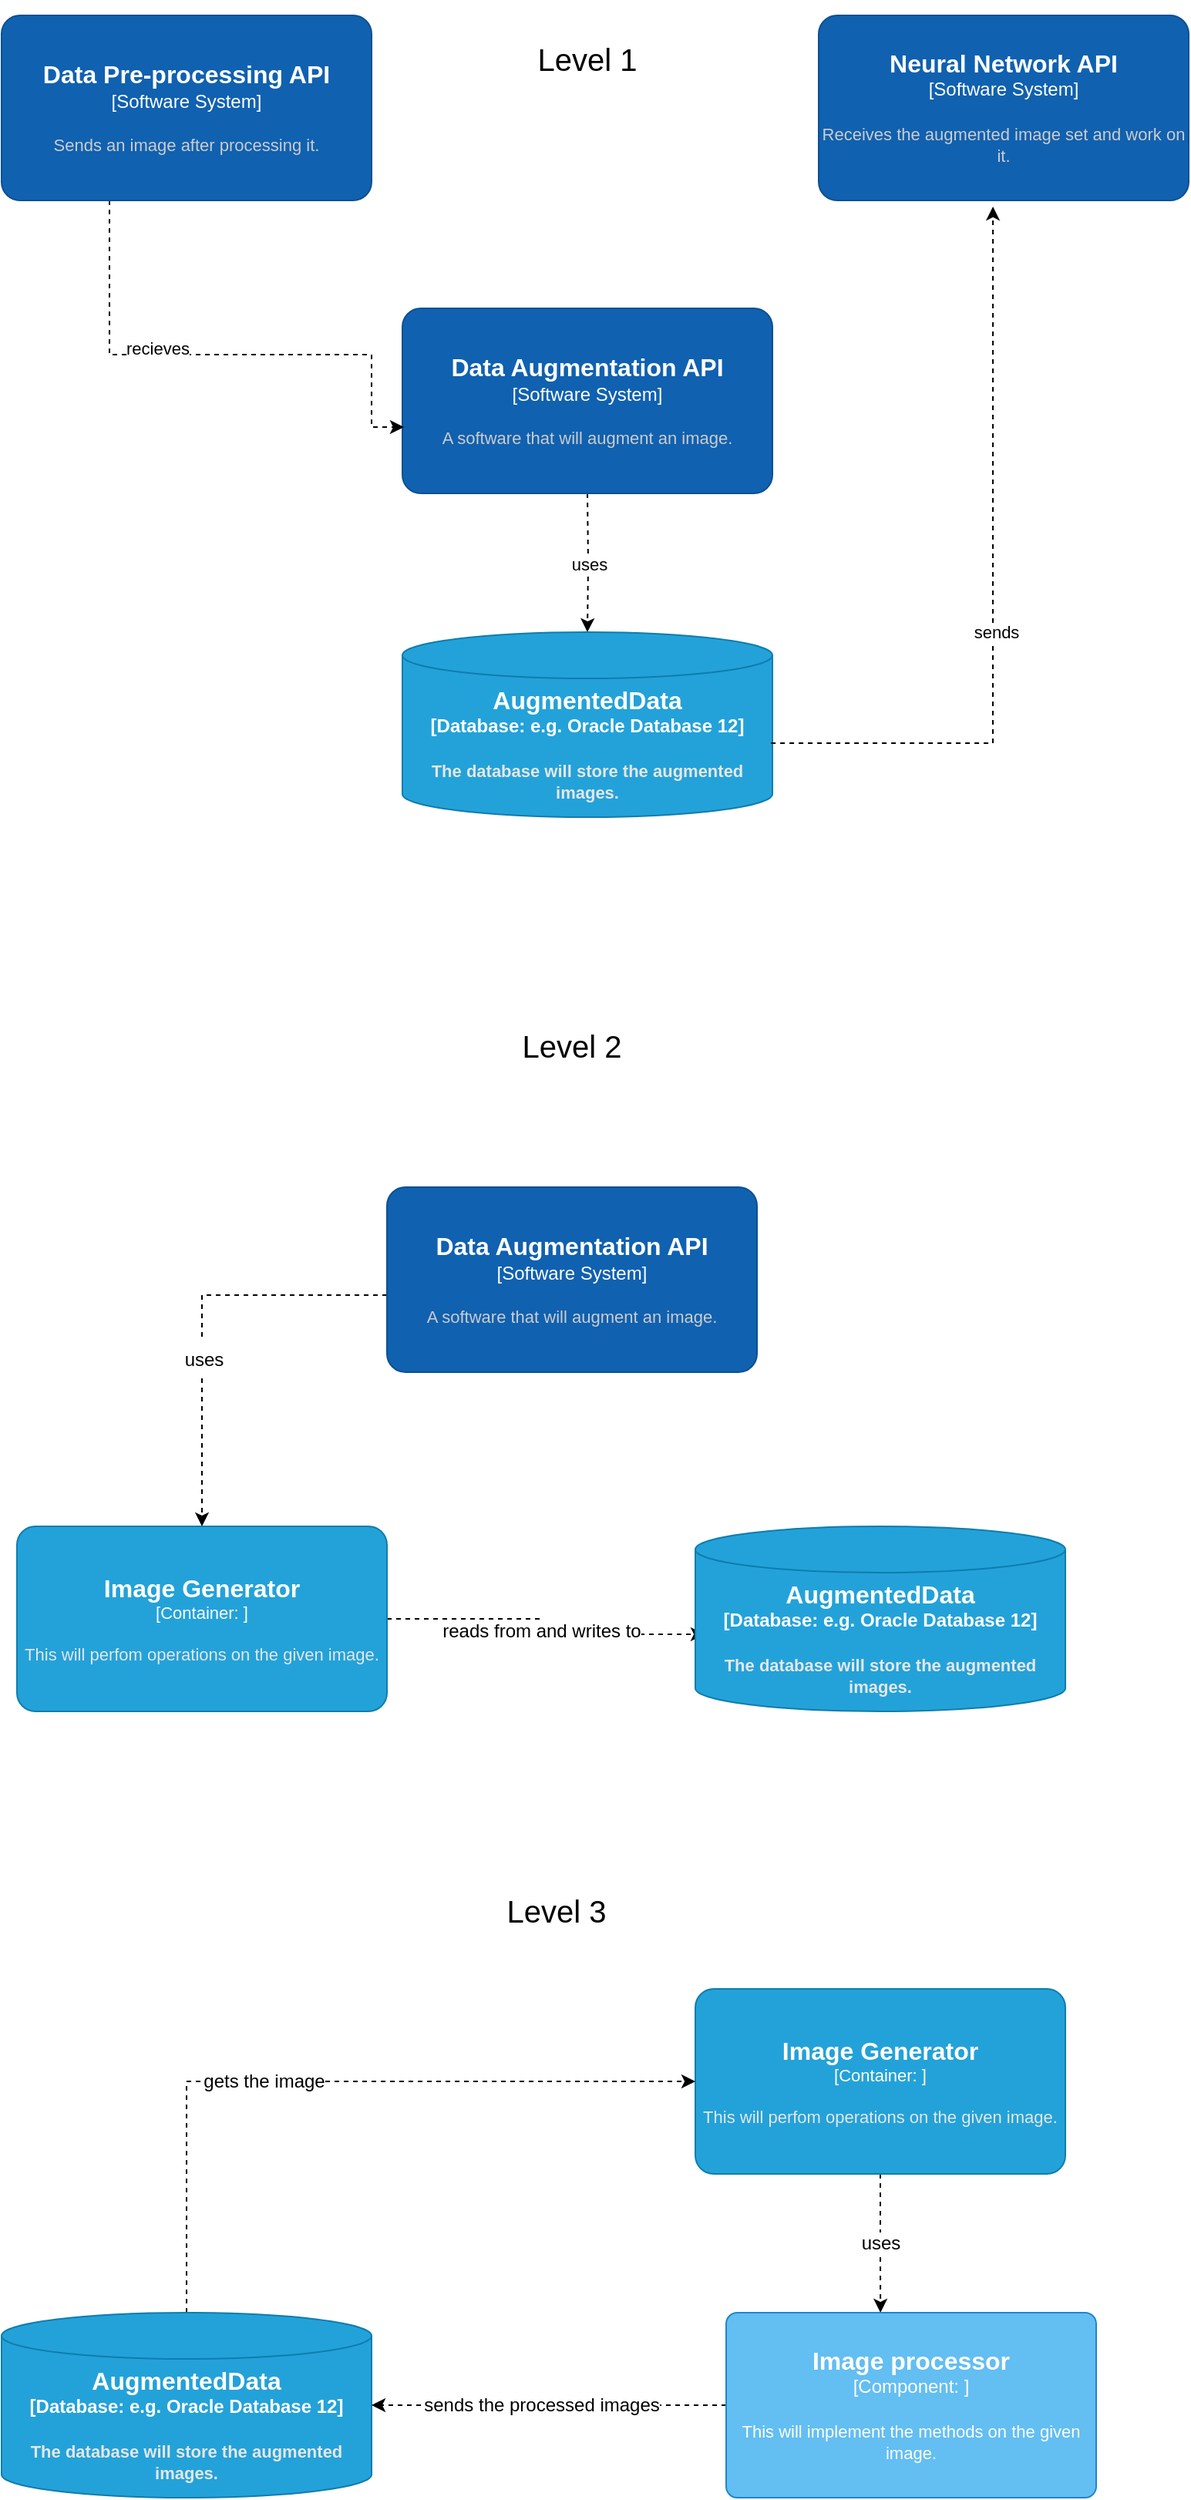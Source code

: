 <mxfile version="17.1.5" type="device"><diagram id="HF5tti96kN5FT46XGmAp" name="Page-1"><mxGraphModel dx="1038" dy="564" grid="1" gridSize="10" guides="1" tooltips="1" connect="1" arrows="1" fold="1" page="1" pageScale="1" pageWidth="827" pageHeight="1169" math="0" shadow="0"><root><mxCell id="0"/><mxCell id="1" parent="0"/><mxCell id="5x4O5gEecV6omYOLojcd-4" value="uses" style="edgeStyle=orthogonalEdgeStyle;rounded=0;orthogonalLoop=1;jettySize=auto;html=1;dashed=1;" edge="1" parent="1" target="5x4O5gEecV6omYOLojcd-3"><mxGeometry relative="1" as="geometry"><mxPoint x="410" y="340" as="sourcePoint"/></mxGeometry></mxCell><object placeholders="1" c4Type="AugmentedData" c4Container="Database" c4Technology="e.g. Oracle Database 12" c4Description="The database will store the augmented images." label="&lt;font style=&quot;font-size: 16px&quot;&gt;&lt;b&gt;%c4Type%&lt;/font&gt;&lt;div&gt;[%c4Container%:&amp;nbsp;%c4Technology%]&lt;/div&gt;&lt;br&gt;&lt;div&gt;&lt;font style=&quot;font-size: 11px&quot;&gt;&lt;font color=&quot;#E6E6E6&quot;&gt;%c4Description%&lt;/font&gt;&lt;/div&gt;" id="5x4O5gEecV6omYOLojcd-3"><mxCell style="shape=cylinder3;size=15;whiteSpace=wrap;html=1;boundedLbl=1;rounded=0;labelBackgroundColor=none;fillColor=#23A2D9;fontSize=12;fontColor=#ffffff;align=center;strokeColor=#0E7DAD;metaEdit=1;points=[[0.5,0,0],[1,0.25,0],[1,0.5,0],[1,0.75,0],[0.5,1,0],[0,0.75,0],[0,0.5,0],[0,0.25,0]];resizable=0;" vertex="1" parent="1"><mxGeometry x="290" y="430" width="240" height="120" as="geometry"/></mxCell></object><mxCell id="5x4O5gEecV6omYOLojcd-11" style="edgeStyle=orthogonalEdgeStyle;rounded=0;orthogonalLoop=1;jettySize=auto;html=1;entryX=0.471;entryY=1.033;entryDx=0;entryDy=0;entryPerimeter=0;dashed=1;exitX=0.996;exitY=0.6;exitDx=0;exitDy=0;exitPerimeter=0;" edge="1" parent="1" source="5x4O5gEecV6omYOLojcd-3" target="5x4O5gEecV6omYOLojcd-10"><mxGeometry relative="1" as="geometry"><mxPoint x="540" y="500" as="sourcePoint"/></mxGeometry></mxCell><mxCell id="5x4O5gEecV6omYOLojcd-12" value="sends" style="edgeLabel;html=1;align=center;verticalAlign=middle;resizable=0;points=[];" vertex="1" connectable="0" parent="5x4O5gEecV6omYOLojcd-11"><mxGeometry x="-0.13" y="-2" relative="1" as="geometry"><mxPoint y="-2" as="offset"/></mxGeometry></mxCell><object placeholders="1" c4Name="Data Augmentation API" c4Type="Software System" c4Description="A software that will augment an image." label="&lt;font style=&quot;font-size: 16px&quot;&gt;&lt;b&gt;%c4Name%&lt;/b&gt;&lt;/font&gt;&lt;div&gt;[%c4Type%]&lt;/div&gt;&lt;br&gt;&lt;div&gt;&lt;font style=&quot;font-size: 11px&quot;&gt;&lt;font color=&quot;#cccccc&quot;&gt;%c4Description%&lt;/font&gt;&lt;/div&gt;" id="5x4O5gEecV6omYOLojcd-6"><mxCell style="rounded=1;whiteSpace=wrap;html=1;labelBackgroundColor=none;fillColor=#1061B0;fontColor=#ffffff;align=center;arcSize=10;strokeColor=#0D5091;metaEdit=1;resizable=0;points=[[0.25,0,0],[0.5,0,0],[0.75,0,0],[1,0.25,0],[1,0.5,0],[1,0.75,0],[0.75,1,0],[0.5,1,0],[0.25,1,0],[0,0.75,0],[0,0.5,0],[0,0.25,0]];" vertex="1" parent="1"><mxGeometry x="290" y="220" width="240" height="120" as="geometry"/></mxCell></object><mxCell id="5x4O5gEecV6omYOLojcd-8" style="edgeStyle=orthogonalEdgeStyle;rounded=0;orthogonalLoop=1;jettySize=auto;html=1;entryX=0.004;entryY=0.642;entryDx=0;entryDy=0;entryPerimeter=0;dashed=1;" edge="1" parent="1" source="5x4O5gEecV6omYOLojcd-7" target="5x4O5gEecV6omYOLojcd-6"><mxGeometry relative="1" as="geometry"><Array as="points"><mxPoint x="100" y="250"/><mxPoint x="270" y="250"/><mxPoint x="270" y="297"/></Array></mxGeometry></mxCell><mxCell id="5x4O5gEecV6omYOLojcd-9" value="recieves" style="edgeLabel;html=1;align=center;verticalAlign=middle;resizable=0;points=[];" vertex="1" connectable="0" parent="5x4O5gEecV6omYOLojcd-8"><mxGeometry x="-0.225" y="4" relative="1" as="geometry"><mxPoint as="offset"/></mxGeometry></mxCell><object placeholders="1" c4Name="Data Pre-processing API" c4Type="Software System" c4Description="Sends an image after processing it." label="&lt;font style=&quot;font-size: 16px&quot;&gt;&lt;b&gt;%c4Name%&lt;/b&gt;&lt;/font&gt;&lt;div&gt;[%c4Type%]&lt;/div&gt;&lt;br&gt;&lt;div&gt;&lt;font style=&quot;font-size: 11px&quot;&gt;&lt;font color=&quot;#cccccc&quot;&gt;%c4Description%&lt;/font&gt;&lt;/div&gt;" id="5x4O5gEecV6omYOLojcd-7"><mxCell style="rounded=1;whiteSpace=wrap;html=1;labelBackgroundColor=none;fillColor=#1061B0;fontColor=#ffffff;align=center;arcSize=10;strokeColor=#0D5091;metaEdit=1;resizable=0;points=[[0.25,0,0],[0.5,0,0],[0.75,0,0],[1,0.25,0],[1,0.5,0],[1,0.75,0],[0.75,1,0],[0.5,1,0],[0.25,1,0],[0,0.75,0],[0,0.5,0],[0,0.25,0]];" vertex="1" parent="1"><mxGeometry x="30" y="30" width="240" height="120" as="geometry"/></mxCell></object><object placeholders="1" c4Name="Neural Network API" c4Type="Software System" c4Description="Receives the augmented image set and work on it." label="&lt;font style=&quot;font-size: 16px&quot;&gt;&lt;b&gt;%c4Name%&lt;/b&gt;&lt;/font&gt;&lt;div&gt;[%c4Type%]&lt;/div&gt;&lt;br&gt;&lt;div&gt;&lt;font style=&quot;font-size: 11px&quot;&gt;&lt;font color=&quot;#cccccc&quot;&gt;%c4Description%&lt;/font&gt;&lt;/div&gt;" id="5x4O5gEecV6omYOLojcd-10"><mxCell style="rounded=1;whiteSpace=wrap;html=1;labelBackgroundColor=none;fillColor=#1061B0;fontColor=#ffffff;align=center;arcSize=10;strokeColor=#0D5091;metaEdit=1;resizable=0;points=[[0.25,0,0],[0.5,0,0],[0.75,0,0],[1,0.25,0],[1,0.5,0],[1,0.75,0],[0.75,1,0],[0.5,1,0],[0.25,1,0],[0,0.75,0],[0,0.5,0],[0,0.25,0]];" vertex="1" parent="1"><mxGeometry x="560" y="30" width="240" height="120" as="geometry"/></mxCell></object><mxCell id="5x4O5gEecV6omYOLojcd-13" value="&lt;font style=&quot;font-size: 20px&quot;&gt;Level 1&lt;/font&gt;" style="text;html=1;strokeColor=none;fillColor=none;align=center;verticalAlign=middle;whiteSpace=wrap;rounded=0;strokeWidth=20;" vertex="1" parent="1"><mxGeometry x="350" y="20" width="120" height="75" as="geometry"/></mxCell><mxCell id="5x4O5gEecV6omYOLojcd-18" style="edgeStyle=orthogonalEdgeStyle;rounded=0;orthogonalLoop=1;jettySize=auto;html=1;entryX=0.5;entryY=0;entryDx=0;entryDy=0;entryPerimeter=0;dashed=1;fontSize=20;" edge="1" parent="1" source="5x4O5gEecV6omYOLojcd-14" target="5x4O5gEecV6omYOLojcd-17"><mxGeometry relative="1" as="geometry"><Array as="points"><mxPoint x="160" y="860"/></Array></mxGeometry></mxCell><mxCell id="5x4O5gEecV6omYOLojcd-19" value="&lt;font style=&quot;font-size: 12px&quot;&gt;uses&lt;/font&gt;" style="edgeLabel;html=1;align=center;verticalAlign=middle;resizable=0;points=[];fontSize=20;" vertex="1" connectable="0" parent="5x4O5gEecV6omYOLojcd-18"><mxGeometry x="0.17" y="1" relative="1" as="geometry"><mxPoint as="offset"/></mxGeometry></mxCell><object placeholders="1" c4Name="Data Augmentation API" c4Type="Software System" c4Description="A software that will augment an image." label="&lt;font style=&quot;font-size: 16px&quot;&gt;&lt;b&gt;%c4Name%&lt;/b&gt;&lt;/font&gt;&lt;div&gt;[%c4Type%]&lt;/div&gt;&lt;br&gt;&lt;div&gt;&lt;font style=&quot;font-size: 11px&quot;&gt;&lt;font color=&quot;#cccccc&quot;&gt;%c4Description%&lt;/font&gt;&lt;/div&gt;" id="5x4O5gEecV6omYOLojcd-14"><mxCell style="rounded=1;whiteSpace=wrap;html=1;labelBackgroundColor=none;fillColor=#1061B0;fontColor=#ffffff;align=center;arcSize=10;strokeColor=#0D5091;metaEdit=1;resizable=0;points=[[0.25,0,0],[0.5,0,0],[0.75,0,0],[1,0.25,0],[1,0.5,0],[1,0.75,0],[0.75,1,0],[0.5,1,0],[0.25,1,0],[0,0.75,0],[0,0.5,0],[0,0.25,0]];" vertex="1" parent="1"><mxGeometry x="280" y="790" width="240" height="120" as="geometry"/></mxCell></object><mxCell id="5x4O5gEecV6omYOLojcd-15" value="&lt;font style=&quot;font-size: 20px&quot;&gt;Level 2&lt;br&gt;&lt;/font&gt;" style="text;html=1;strokeColor=none;fillColor=none;align=center;verticalAlign=middle;whiteSpace=wrap;rounded=0;strokeWidth=20;" vertex="1" parent="1"><mxGeometry x="340" y="660" width="120" height="75" as="geometry"/></mxCell><mxCell id="5x4O5gEecV6omYOLojcd-24" value="reads from and writes to" style="edgeStyle=orthogonalEdgeStyle;rounded=0;orthogonalLoop=1;jettySize=auto;html=1;exitX=1;exitY=0.5;exitDx=0;exitDy=0;exitPerimeter=0;entryX=0.025;entryY=0.583;entryDx=0;entryDy=0;entryPerimeter=0;dashed=1;fontSize=12;" edge="1" parent="1" source="5x4O5gEecV6omYOLojcd-17" target="5x4O5gEecV6omYOLojcd-23"><mxGeometry relative="1" as="geometry"/></mxCell><object placeholders="1" c4Name="Image Generator" c4Type="Container" c4Technology="" c4Description="This will perfom operations on the given image." label="&lt;font style=&quot;font-size: 16px&quot;&gt;&lt;b&gt;%c4Name%&lt;/b&gt;&lt;/font&gt;&lt;div&gt;[%c4Type%: %c4Technology%]&lt;/div&gt;&lt;br&gt;&lt;div&gt;&lt;font style=&quot;font-size: 11px&quot;&gt;&lt;font color=&quot;#E6E6E6&quot;&gt;%c4Description%&lt;/font&gt;&lt;/div&gt;" id="5x4O5gEecV6omYOLojcd-17"><mxCell style="rounded=1;whiteSpace=wrap;html=1;fontSize=11;labelBackgroundColor=none;fillColor=#23A2D9;fontColor=#ffffff;align=center;arcSize=10;strokeColor=#0E7DAD;metaEdit=1;resizable=0;points=[[0.25,0,0],[0.5,0,0],[0.75,0,0],[1,0.25,0],[1,0.5,0],[1,0.75,0],[0.75,1,0],[0.5,1,0],[0.25,1,0],[0,0.75,0],[0,0.5,0],[0,0.25,0]];" vertex="1" parent="1"><mxGeometry x="40" y="1010" width="240" height="120" as="geometry"/></mxCell></object><object placeholders="1" c4Type="AugmentedData" c4Container="Database" c4Technology="e.g. Oracle Database 12" c4Description="The database will store the augmented images." label="&lt;font style=&quot;font-size: 16px&quot;&gt;&lt;b&gt;%c4Type%&lt;/font&gt;&lt;div&gt;[%c4Container%:&amp;nbsp;%c4Technology%]&lt;/div&gt;&lt;br&gt;&lt;div&gt;&lt;font style=&quot;font-size: 11px&quot;&gt;&lt;font color=&quot;#E6E6E6&quot;&gt;%c4Description%&lt;/font&gt;&lt;/div&gt;" id="5x4O5gEecV6omYOLojcd-23"><mxCell style="shape=cylinder3;size=15;whiteSpace=wrap;html=1;boundedLbl=1;rounded=0;labelBackgroundColor=none;fillColor=#23A2D9;fontSize=12;fontColor=#ffffff;align=center;strokeColor=#0E7DAD;metaEdit=1;points=[[0.5,0,0],[1,0.25,0],[1,0.5,0],[1,0.75,0],[0.5,1,0],[0,0.75,0],[0,0.5,0],[0,0.25,0]];resizable=0;" vertex="1" parent="1"><mxGeometry x="480" y="1010" width="240" height="120" as="geometry"/></mxCell></object><mxCell id="5x4O5gEecV6omYOLojcd-25" value="&lt;font style=&quot;font-size: 20px&quot;&gt;Level 3&lt;br&gt;&lt;/font&gt;" style="text;html=1;strokeColor=none;fillColor=none;align=center;verticalAlign=middle;whiteSpace=wrap;rounded=0;strokeWidth=20;" vertex="1" parent="1"><mxGeometry x="330" y="1221" width="120" height="75" as="geometry"/></mxCell><mxCell id="5x4O5gEecV6omYOLojcd-33" value="uses" style="edgeStyle=orthogonalEdgeStyle;rounded=0;orthogonalLoop=1;jettySize=auto;html=1;exitX=0.5;exitY=1;exitDx=0;exitDy=0;exitPerimeter=0;entryX=0.417;entryY=0;entryDx=0;entryDy=0;entryPerimeter=0;dashed=1;fontSize=12;" edge="1" parent="1" source="5x4O5gEecV6omYOLojcd-26" target="5x4O5gEecV6omYOLojcd-29"><mxGeometry relative="1" as="geometry"><Array as="points"><mxPoint x="600" y="1480"/><mxPoint x="600" y="1480"/></Array></mxGeometry></mxCell><object placeholders="1" c4Name="Image Generator" c4Type="Container" c4Technology="" c4Description="This will perfom operations on the given image." label="&lt;font style=&quot;font-size: 16px&quot;&gt;&lt;b&gt;%c4Name%&lt;/b&gt;&lt;/font&gt;&lt;div&gt;[%c4Type%: %c4Technology%]&lt;/div&gt;&lt;br&gt;&lt;div&gt;&lt;font style=&quot;font-size: 11px&quot;&gt;&lt;font color=&quot;#E6E6E6&quot;&gt;%c4Description%&lt;/font&gt;&lt;/div&gt;" id="5x4O5gEecV6omYOLojcd-26"><mxCell style="rounded=1;whiteSpace=wrap;html=1;fontSize=11;labelBackgroundColor=none;fillColor=#23A2D9;fontColor=#ffffff;align=center;arcSize=10;strokeColor=#0E7DAD;metaEdit=1;resizable=0;points=[[0.25,0,0],[0.5,0,0],[0.75,0,0],[1,0.25,0],[1,0.5,0],[1,0.75,0],[0.75,1,0],[0.5,1,0],[0.25,1,0],[0,0.75,0],[0,0.5,0],[0,0.25,0]];" vertex="1" parent="1"><mxGeometry x="480" y="1310" width="240" height="120" as="geometry"/></mxCell></object><mxCell id="5x4O5gEecV6omYOLojcd-31" style="edgeStyle=orthogonalEdgeStyle;rounded=0;orthogonalLoop=1;jettySize=auto;html=1;exitX=0.5;exitY=0;exitDx=0;exitDy=0;exitPerimeter=0;entryX=0;entryY=0.5;entryDx=0;entryDy=0;entryPerimeter=0;dashed=1;fontSize=12;" edge="1" parent="1" source="5x4O5gEecV6omYOLojcd-28" target="5x4O5gEecV6omYOLojcd-26"><mxGeometry relative="1" as="geometry"/></mxCell><mxCell id="5x4O5gEecV6omYOLojcd-32" value="gets the image" style="edgeLabel;html=1;align=center;verticalAlign=middle;resizable=0;points=[];fontSize=12;" vertex="1" connectable="0" parent="5x4O5gEecV6omYOLojcd-31"><mxGeometry x="-0.158" relative="1" as="geometry"><mxPoint x="-2" as="offset"/></mxGeometry></mxCell><object placeholders="1" c4Type="AugmentedData" c4Container="Database" c4Technology="e.g. Oracle Database 12" c4Description="The database will store the augmented images." label="&lt;font style=&quot;font-size: 16px&quot;&gt;&lt;b&gt;%c4Type%&lt;/font&gt;&lt;div&gt;[%c4Container%:&amp;nbsp;%c4Technology%]&lt;/div&gt;&lt;br&gt;&lt;div&gt;&lt;font style=&quot;font-size: 11px&quot;&gt;&lt;font color=&quot;#E6E6E6&quot;&gt;%c4Description%&lt;/font&gt;&lt;/div&gt;" id="5x4O5gEecV6omYOLojcd-28"><mxCell style="shape=cylinder3;size=15;whiteSpace=wrap;html=1;boundedLbl=1;rounded=0;labelBackgroundColor=none;fillColor=#23A2D9;fontSize=12;fontColor=#ffffff;align=center;strokeColor=#0E7DAD;metaEdit=1;points=[[0.5,0,0],[1,0.25,0],[1,0.5,0],[1,0.75,0],[0.5,1,0],[0,0.75,0],[0,0.5,0],[0,0.25,0]];resizable=0;" vertex="1" parent="1"><mxGeometry x="30" y="1520" width="240" height="120" as="geometry"/></mxCell></object><mxCell id="5x4O5gEecV6omYOLojcd-34" style="edgeStyle=orthogonalEdgeStyle;rounded=0;orthogonalLoop=1;jettySize=auto;html=1;entryX=1;entryY=0.5;entryDx=0;entryDy=0;entryPerimeter=0;dashed=1;fontSize=12;" edge="1" parent="1" source="5x4O5gEecV6omYOLojcd-29" target="5x4O5gEecV6omYOLojcd-28"><mxGeometry relative="1" as="geometry"/></mxCell><mxCell id="5x4O5gEecV6omYOLojcd-35" value="sends the processed images" style="edgeLabel;html=1;align=center;verticalAlign=middle;resizable=0;points=[];fontSize=12;" vertex="1" connectable="0" parent="5x4O5gEecV6omYOLojcd-34"><mxGeometry x="0.322" y="-1" relative="1" as="geometry"><mxPoint x="32" y="1" as="offset"/></mxGeometry></mxCell><object placeholders="1" c4Name="Image processor" c4Type="Component" c4Technology="" c4Description="This will implement the methods on the given image." label="&lt;font style=&quot;font-size: 16px&quot;&gt;&lt;b&gt;%c4Name%&lt;/b&gt;&lt;/font&gt;&lt;div&gt;[%c4Type%: %c4Technology%]&lt;/div&gt;&lt;br&gt;&lt;div&gt;&lt;font style=&quot;font-size: 11px&quot;&gt;%c4Description%&lt;/font&gt;&lt;/div&gt;" id="5x4O5gEecV6omYOLojcd-29"><mxCell style="rounded=1;whiteSpace=wrap;html=1;labelBackgroundColor=none;fillColor=#63BEF2;fontColor=#ffffff;align=center;arcSize=6;strokeColor=#2086C9;metaEdit=1;resizable=0;points=[[0.25,0,0],[0.5,0,0],[0.75,0,0],[1,0.25,0],[1,0.5,0],[1,0.75,0],[0.75,1,0],[0.5,1,0],[0.25,1,0],[0,0.75,0],[0,0.5,0],[0,0.25,0]];fontSize=12;" vertex="1" parent="1"><mxGeometry x="500" y="1520" width="240" height="120" as="geometry"/></mxCell></object></root></mxGraphModel></diagram></mxfile>